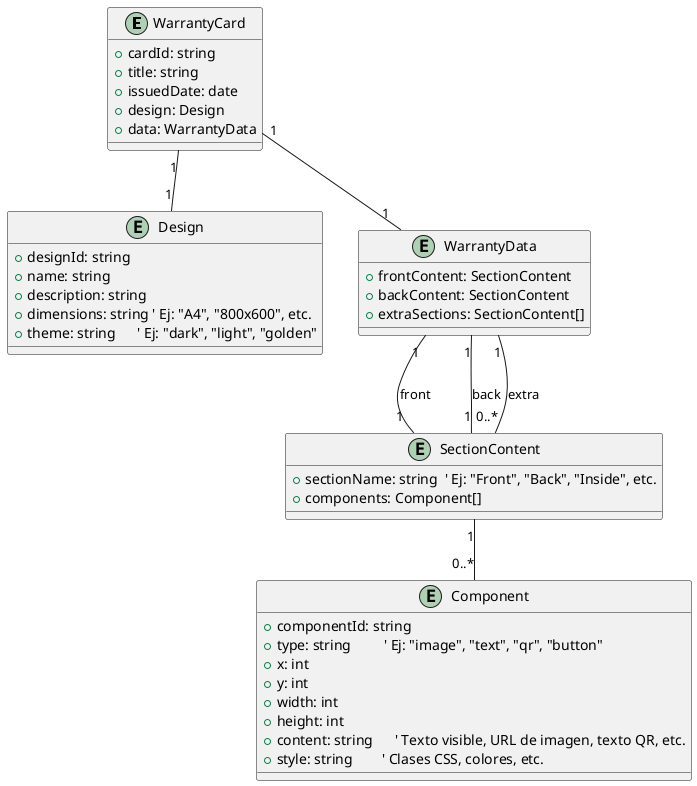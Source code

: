 @startuml generalDomainModel

entity "WarrantyCard" {
    + cardId: string
    + title: string
    + issuedDate: date
    + design: Design
    + data: WarrantyData
}

entity "Design" {
    + designId: string
    + name: string
    + description: string
    + dimensions: string ' Ej: "A4", "800x600", etc.
    + theme: string      ' Ej: "dark", "light", "golden"
}

entity "WarrantyData" {
    + frontContent: SectionContent
    + backContent: SectionContent
    + extraSections: SectionContent[]
}

entity "SectionContent" {
    + sectionName: string  ' Ej: "Front", "Back", "Inside", etc.
    + components: Component[]
}

entity "Component" {
    + componentId: string
    + type: string         ' Ej: "image", "text", "qr", "button"
    + x: int
    + y: int
    + width: int
    + height: int
    + content: string      ' Texto visible, URL de imagen, texto QR, etc.
    + style: string        ' Clases CSS, colores, etc.
}

WarrantyCard "1" -- "1" Design
WarrantyCard "1" -- "1" WarrantyData
WarrantyData "1" -- "1" SectionContent : front
WarrantyData "1" -- "1" SectionContent : back
WarrantyData "1" -- "0..*" SectionContent : extra
SectionContent "1" -- "0..*" Component
@enduml